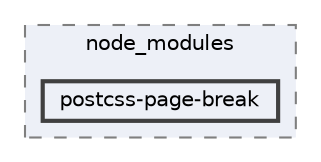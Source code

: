 digraph "pkiclassroomrescheduler/src/main/frontend/node_modules/postcss-page-break"
{
 // LATEX_PDF_SIZE
  bgcolor="transparent";
  edge [fontname=Helvetica,fontsize=10,labelfontname=Helvetica,labelfontsize=10];
  node [fontname=Helvetica,fontsize=10,shape=box,height=0.2,width=0.4];
  compound=true
  subgraph clusterdir_72953eda66ccb3a2722c28e1c3e6c23b {
    graph [ bgcolor="#edf0f7", pencolor="grey50", label="node_modules", fontname=Helvetica,fontsize=10 style="filled,dashed", URL="dir_72953eda66ccb3a2722c28e1c3e6c23b.html",tooltip=""]
  dir_1c1fb17cb5d7061fc4b793c4eb8339ac [label="postcss-page-break", fillcolor="#edf0f7", color="grey25", style="filled,bold", URL="dir_1c1fb17cb5d7061fc4b793c4eb8339ac.html",tooltip=""];
  }
}
